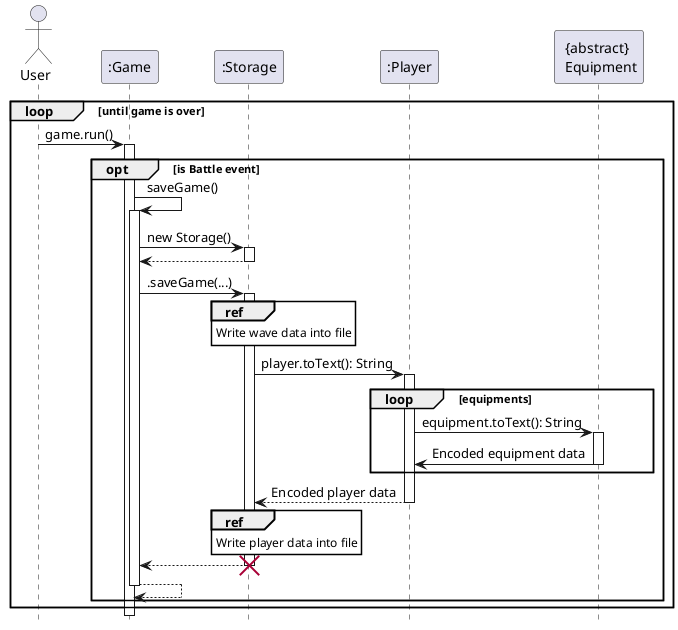 @startuml
hide footbox
skinparam sequenceReferenceBackgroundColor #FFFFFF
actor User

participant ":Game" as Game
participant ":Storage" as Storage
participant ":Player" as Player
participant "{abstract} \n Equipment" as Equipment

loop until game is over
    User->Game : game.run()
    activate Game
    opt is Battle event
        Game->Game:saveGame()
        activate Game
        Game->Storage: new Storage()
        activate Storage
        Storage --> Game:
        deactivate Storage
        Game->Storage: .saveGame(...)
        activate Storage

        ref over Storage
            Write wave data into file
        end ref
        Storage -> Player: player.toText(): String
        activate Player
        loop equipments
        Player -> Equipment: equipment.toText(): String
        activate Equipment
        Equipment -> Player: Encoded equipment data
        deactivate Equipment
        end equipments
        Player --> Storage: Encoded player data
        deactivate Player
        ref over Storage
            Write player data into file
        end ref

        Storage --> Game
        destroy Storage
        Game --> Game
        deactivate Game
    end opt
end loop
@enduml

@startuml
hide footbox
skinparam sequenceReferenceBackgroundColor #FFFFFF

participant ":Storage" as Storage
participant ":FileWriter" as FileWriter
participant ":File" as File

activate Storage
group sd Write data into file
    Storage -> FileWriter: fw.write(data)
    activate FileWriter
    FileWriter -> File
    activate File
    File --> FileWriter
    deactivate File
    FileWriter --> Storage
    deactivate FileWriter
end group
@enduml
